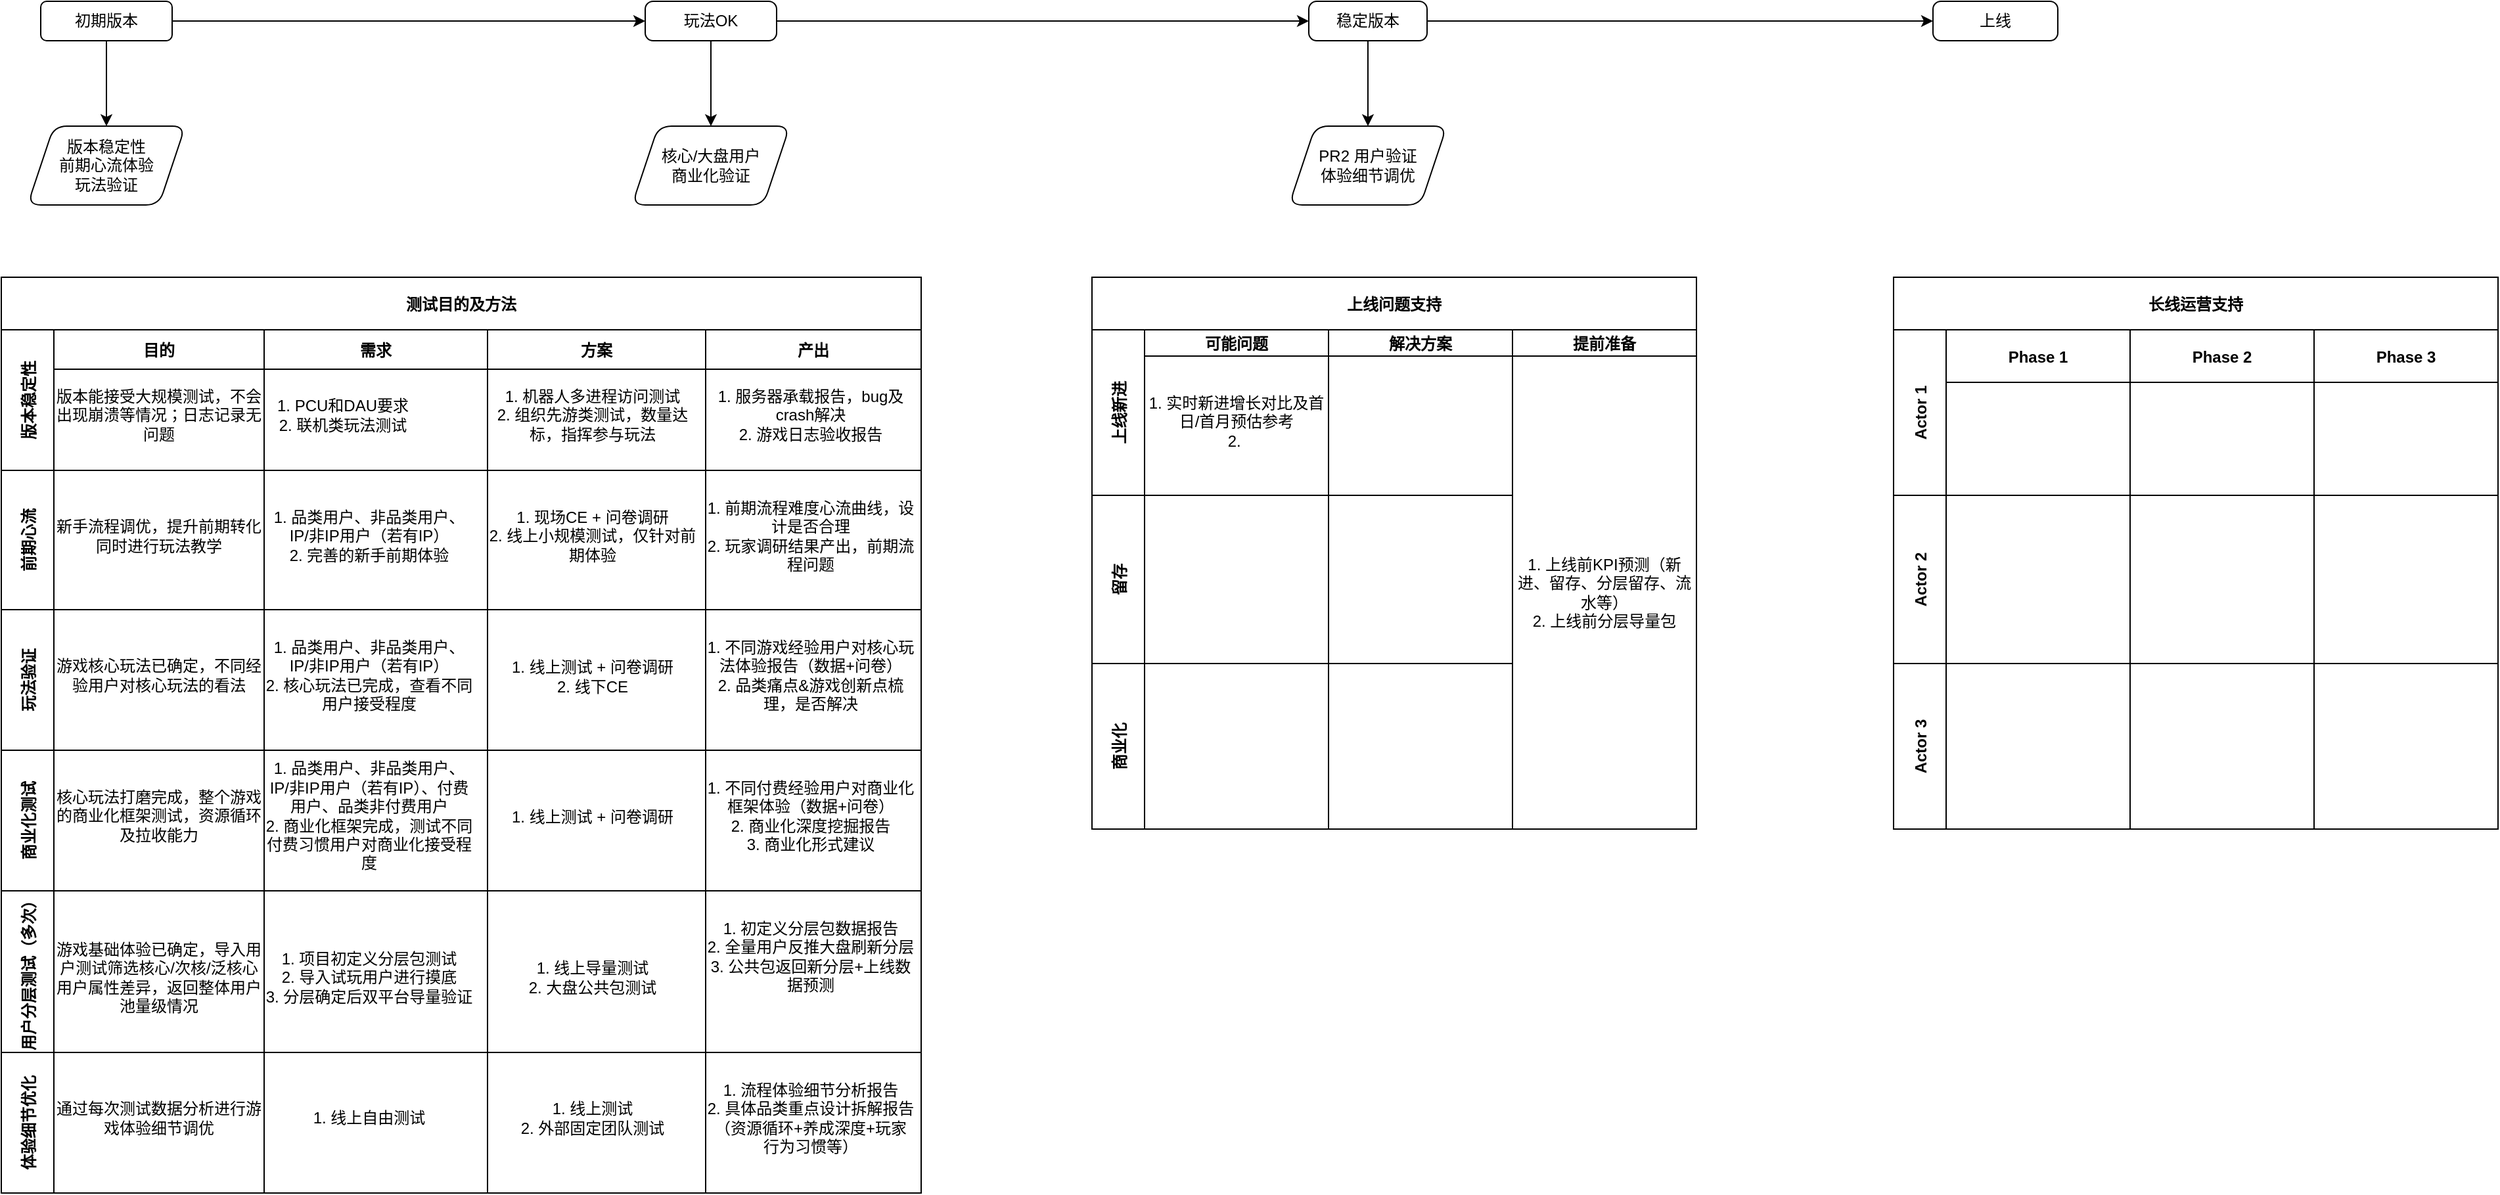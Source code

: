 <mxfile version="16.2.4" type="github">
  <diagram id="Qz1s9SNeP7v2p1puwppg" name="Page-1">
    <mxGraphModel dx="1038" dy="547" grid="1" gridSize="10" guides="1" tooltips="1" connect="1" arrows="1" fold="1" page="1" pageScale="1" pageWidth="1654" pageHeight="2336" math="0" shadow="0">
      <root>
        <mxCell id="0" />
        <mxCell id="1" parent="0" />
        <mxCell id="sKu4yoeBNKB5ariSwKYG-6" value="" style="edgeStyle=orthogonalEdgeStyle;rounded=0;orthogonalLoop=1;jettySize=auto;html=1;" edge="1" parent="1" source="sKu4yoeBNKB5ariSwKYG-1" target="sKu4yoeBNKB5ariSwKYG-5">
          <mxGeometry relative="1" as="geometry" />
        </mxCell>
        <mxCell id="sKu4yoeBNKB5ariSwKYG-8" value="" style="edgeStyle=orthogonalEdgeStyle;rounded=0;orthogonalLoop=1;jettySize=auto;html=1;" edge="1" parent="1" source="sKu4yoeBNKB5ariSwKYG-1" target="sKu4yoeBNKB5ariSwKYG-7">
          <mxGeometry relative="1" as="geometry" />
        </mxCell>
        <mxCell id="sKu4yoeBNKB5ariSwKYG-1" value="初期版本" style="rounded=1;whiteSpace=wrap;html=1;" vertex="1" parent="1">
          <mxGeometry x="70" y="40" width="100" height="30" as="geometry" />
        </mxCell>
        <mxCell id="sKu4yoeBNKB5ariSwKYG-5" value="版本稳定性&lt;br&gt;前期心流体验&lt;br&gt;玩法验证" style="shape=parallelogram;perimeter=parallelogramPerimeter;whiteSpace=wrap;html=1;fixedSize=1;rounded=1;" vertex="1" parent="1">
          <mxGeometry x="60" y="135" width="120" height="60" as="geometry" />
        </mxCell>
        <mxCell id="sKu4yoeBNKB5ariSwKYG-10" value="" style="edgeStyle=orthogonalEdgeStyle;rounded=0;orthogonalLoop=1;jettySize=auto;html=1;" edge="1" parent="1" source="sKu4yoeBNKB5ariSwKYG-7" target="sKu4yoeBNKB5ariSwKYG-9">
          <mxGeometry relative="1" as="geometry" />
        </mxCell>
        <mxCell id="sKu4yoeBNKB5ariSwKYG-12" value="" style="edgeStyle=orthogonalEdgeStyle;rounded=0;orthogonalLoop=1;jettySize=auto;html=1;" edge="1" parent="1" source="sKu4yoeBNKB5ariSwKYG-7" target="sKu4yoeBNKB5ariSwKYG-11">
          <mxGeometry relative="1" as="geometry" />
        </mxCell>
        <mxCell id="sKu4yoeBNKB5ariSwKYG-7" value="玩法OK" style="whiteSpace=wrap;html=1;rounded=1;direction=west;arcSize=20;" vertex="1" parent="1">
          <mxGeometry x="530" y="40" width="100" height="30" as="geometry" />
        </mxCell>
        <mxCell id="sKu4yoeBNKB5ariSwKYG-9" value="核心/大盘用户&lt;br&gt;商业化验证" style="shape=parallelogram;perimeter=parallelogramPerimeter;whiteSpace=wrap;html=1;fixedSize=1;rounded=1;arcSize=20;" vertex="1" parent="1">
          <mxGeometry x="520" y="135" width="120" height="60" as="geometry" />
        </mxCell>
        <mxCell id="sKu4yoeBNKB5ariSwKYG-14" value="" style="edgeStyle=orthogonalEdgeStyle;rounded=0;orthogonalLoop=1;jettySize=auto;html=1;" edge="1" parent="1" source="sKu4yoeBNKB5ariSwKYG-11" target="sKu4yoeBNKB5ariSwKYG-13">
          <mxGeometry relative="1" as="geometry" />
        </mxCell>
        <mxCell id="sKu4yoeBNKB5ariSwKYG-16" value="" style="edgeStyle=orthogonalEdgeStyle;rounded=0;orthogonalLoop=1;jettySize=auto;html=1;" edge="1" parent="1" source="sKu4yoeBNKB5ariSwKYG-11" target="sKu4yoeBNKB5ariSwKYG-15">
          <mxGeometry relative="1" as="geometry" />
        </mxCell>
        <mxCell id="sKu4yoeBNKB5ariSwKYG-11" value="稳定版本" style="whiteSpace=wrap;html=1;rounded=1;arcSize=20;" vertex="1" parent="1">
          <mxGeometry x="1035" y="40" width="90" height="30" as="geometry" />
        </mxCell>
        <mxCell id="sKu4yoeBNKB5ariSwKYG-13" value="上线" style="whiteSpace=wrap;html=1;rounded=1;arcSize=20;" vertex="1" parent="1">
          <mxGeometry x="1510" y="40" width="95" height="30" as="geometry" />
        </mxCell>
        <mxCell id="sKu4yoeBNKB5ariSwKYG-15" value="PR2 用户验证&lt;br&gt;体验细节调优" style="shape=parallelogram;perimeter=parallelogramPerimeter;whiteSpace=wrap;html=1;fixedSize=1;rounded=1;arcSize=20;" vertex="1" parent="1">
          <mxGeometry x="1020" y="135" width="120" height="60" as="geometry" />
        </mxCell>
        <mxCell id="sKu4yoeBNKB5ariSwKYG-23" value="测试目的及方法" style="shape=table;childLayout=tableLayout;startSize=40;collapsible=0;recursiveResize=0;expand=0;fontStyle=1;" vertex="1" parent="1">
          <mxGeometry x="40" y="250" width="700" height="697" as="geometry" />
        </mxCell>
        <mxCell id="sKu4yoeBNKB5ariSwKYG-24" value="版本稳定性" style="shape=tableRow;horizontal=0;startSize=40;swimlaneHead=0;swimlaneBody=0;top=0;left=0;bottom=0;right=0;dropTarget=0;fillColor=none;collapsible=0;recursiveResize=0;expand=0;fontStyle=1;" vertex="1" parent="sKu4yoeBNKB5ariSwKYG-23">
          <mxGeometry y="40" width="700" height="107" as="geometry" />
        </mxCell>
        <mxCell id="sKu4yoeBNKB5ariSwKYG-25" value="目的" style="swimlane;swimlaneHead=0;swimlaneBody=0;fontStyle=0;connectable=0;fillColor=none;startSize=30;collapsible=0;recursiveResize=0;expand=0;fontStyle=1;" vertex="1" parent="sKu4yoeBNKB5ariSwKYG-24">
          <mxGeometry x="40" width="160" height="107" as="geometry">
            <mxRectangle width="160" height="107" as="alternateBounds" />
          </mxGeometry>
        </mxCell>
        <mxCell id="sKu4yoeBNKB5ariSwKYG-45" value="版本能接受大规模测试，不会出现崩溃等情况；日志记录无问题" style="text;html=1;strokeColor=none;fillColor=none;align=center;verticalAlign=middle;whiteSpace=wrap;rounded=0;" vertex="1" parent="sKu4yoeBNKB5ariSwKYG-25">
          <mxGeometry y="30" width="160" height="70" as="geometry" />
        </mxCell>
        <mxCell id="sKu4yoeBNKB5ariSwKYG-26" value="需求" style="swimlane;swimlaneHead=0;swimlaneBody=0;fontStyle=0;connectable=0;fillColor=none;startSize=30;collapsible=0;recursiveResize=0;expand=0;fontStyle=1;" vertex="1" parent="sKu4yoeBNKB5ariSwKYG-24">
          <mxGeometry x="200" width="170" height="107" as="geometry">
            <mxRectangle width="170" height="107" as="alternateBounds" />
          </mxGeometry>
        </mxCell>
        <mxCell id="sKu4yoeBNKB5ariSwKYG-48" value="1. PCU和DAU要求&lt;br&gt;2. 联机类玩法测试" style="text;html=1;strokeColor=none;fillColor=none;align=center;verticalAlign=middle;whiteSpace=wrap;rounded=0;" vertex="1" parent="sKu4yoeBNKB5ariSwKYG-26">
          <mxGeometry y="30" width="120" height="70" as="geometry" />
        </mxCell>
        <mxCell id="sKu4yoeBNKB5ariSwKYG-27" value="方案" style="swimlane;swimlaneHead=0;swimlaneBody=0;fontStyle=0;connectable=0;fillColor=none;startSize=30;collapsible=0;recursiveResize=0;expand=0;fontStyle=1;" vertex="1" parent="sKu4yoeBNKB5ariSwKYG-24">
          <mxGeometry x="370" width="166" height="107" as="geometry">
            <mxRectangle width="166" height="107" as="alternateBounds" />
          </mxGeometry>
        </mxCell>
        <mxCell id="sKu4yoeBNKB5ariSwKYG-49" value="1. 机器人多进程访问测试&lt;br&gt;2. 组织先游类测试，数量达标，指挥参与玩法" style="text;html=1;strokeColor=none;fillColor=none;align=center;verticalAlign=middle;whiteSpace=wrap;rounded=0;" vertex="1" parent="sKu4yoeBNKB5ariSwKYG-27">
          <mxGeometry y="30" width="160" height="70" as="geometry" />
        </mxCell>
        <mxCell id="sKu4yoeBNKB5ariSwKYG-67" value="产出" style="swimlane;swimlaneHead=0;swimlaneBody=0;fontStyle=0;connectable=0;fillColor=none;startSize=30;collapsible=0;recursiveResize=0;expand=0;fontStyle=1;" vertex="1" parent="sKu4yoeBNKB5ariSwKYG-24">
          <mxGeometry x="536" width="164" height="107" as="geometry">
            <mxRectangle width="164" height="107" as="alternateBounds" />
          </mxGeometry>
        </mxCell>
        <mxCell id="sKu4yoeBNKB5ariSwKYG-88" value="1. 服务器承载报告，bug及crash解决&lt;br&gt;2. 游戏日志验收报告" style="text;html=1;strokeColor=none;fillColor=none;align=center;verticalAlign=middle;whiteSpace=wrap;rounded=0;" vertex="1" parent="sKu4yoeBNKB5ariSwKYG-67">
          <mxGeometry y="30" width="160" height="70" as="geometry" />
        </mxCell>
        <mxCell id="sKu4yoeBNKB5ariSwKYG-28" value="前期心流" style="shape=tableRow;horizontal=0;startSize=40;swimlaneHead=0;swimlaneBody=0;top=0;left=0;bottom=0;right=0;dropTarget=0;fillColor=none;collapsible=0;recursiveResize=0;expand=0;fontStyle=1;align=center;" vertex="1" parent="sKu4yoeBNKB5ariSwKYG-23">
          <mxGeometry y="147" width="700" height="106" as="geometry" />
        </mxCell>
        <mxCell id="sKu4yoeBNKB5ariSwKYG-29" value="" style="swimlane;swimlaneHead=0;swimlaneBody=0;fontStyle=0;connectable=0;fillColor=none;startSize=0;collapsible=0;recursiveResize=0;expand=0;fontStyle=1;" vertex="1" parent="sKu4yoeBNKB5ariSwKYG-28">
          <mxGeometry x="40" width="160" height="106" as="geometry">
            <mxRectangle width="160" height="106" as="alternateBounds" />
          </mxGeometry>
        </mxCell>
        <mxCell id="sKu4yoeBNKB5ariSwKYG-90" value="新手流程调优，提升前期转化同时进行玩法教学" style="text;html=1;strokeColor=none;fillColor=none;align=center;verticalAlign=middle;whiteSpace=wrap;rounded=0;" vertex="1" parent="sKu4yoeBNKB5ariSwKYG-29">
          <mxGeometry width="160" height="100" as="geometry" />
        </mxCell>
        <mxCell id="sKu4yoeBNKB5ariSwKYG-30" value="" style="swimlane;swimlaneHead=0;swimlaneBody=0;fontStyle=0;connectable=0;fillColor=none;startSize=0;collapsible=0;recursiveResize=0;expand=0;fontStyle=1;" vertex="1" parent="sKu4yoeBNKB5ariSwKYG-28">
          <mxGeometry x="200" width="170" height="106" as="geometry">
            <mxRectangle width="170" height="106" as="alternateBounds" />
          </mxGeometry>
        </mxCell>
        <mxCell id="sKu4yoeBNKB5ariSwKYG-92" value="1. 品类用户、非品类用户、IP/非IP用户（若有IP）&lt;br&gt;2. 完善的新手前期体验" style="text;html=1;strokeColor=none;fillColor=none;align=center;verticalAlign=middle;whiteSpace=wrap;rounded=0;" vertex="1" parent="sKu4yoeBNKB5ariSwKYG-30">
          <mxGeometry width="160" height="100" as="geometry" />
        </mxCell>
        <mxCell id="sKu4yoeBNKB5ariSwKYG-31" value="" style="swimlane;swimlaneHead=0;swimlaneBody=0;fontStyle=0;connectable=0;fillColor=none;startSize=0;collapsible=0;recursiveResize=0;expand=0;fontStyle=1;" vertex="1" parent="sKu4yoeBNKB5ariSwKYG-28">
          <mxGeometry x="370" width="166" height="106" as="geometry">
            <mxRectangle width="166" height="106" as="alternateBounds" />
          </mxGeometry>
        </mxCell>
        <mxCell id="sKu4yoeBNKB5ariSwKYG-93" value="1. 现场CE + 问卷调研&lt;br&gt;2. 线上小规模测试，仅针对前期体验" style="text;html=1;strokeColor=none;fillColor=none;align=center;verticalAlign=middle;whiteSpace=wrap;rounded=0;" vertex="1" parent="sKu4yoeBNKB5ariSwKYG-31">
          <mxGeometry width="160" height="100" as="geometry" />
        </mxCell>
        <mxCell id="sKu4yoeBNKB5ariSwKYG-68" style="swimlane;swimlaneHead=0;swimlaneBody=0;fontStyle=0;connectable=0;fillColor=none;startSize=0;collapsible=0;recursiveResize=0;expand=0;fontStyle=1;" vertex="1" parent="sKu4yoeBNKB5ariSwKYG-28">
          <mxGeometry x="536" width="164" height="106" as="geometry">
            <mxRectangle width="164" height="106" as="alternateBounds" />
          </mxGeometry>
        </mxCell>
        <mxCell id="sKu4yoeBNKB5ariSwKYG-104" value="1. 前期流程难度心流曲线，设计是否合理&lt;br&gt;2. 玩家调研结果产出，前期流程问题" style="text;html=1;strokeColor=none;fillColor=none;align=center;verticalAlign=middle;whiteSpace=wrap;rounded=0;" vertex="1" parent="sKu4yoeBNKB5ariSwKYG-68">
          <mxGeometry width="160" height="100" as="geometry" />
        </mxCell>
        <mxCell id="sKu4yoeBNKB5ariSwKYG-32" value="玩法验证" style="shape=tableRow;horizontal=0;startSize=40;swimlaneHead=0;swimlaneBody=0;top=0;left=0;bottom=0;right=0;dropTarget=0;fillColor=none;collapsible=0;recursiveResize=0;expand=0;fontStyle=1;" vertex="1" parent="sKu4yoeBNKB5ariSwKYG-23">
          <mxGeometry y="253" width="700" height="107" as="geometry" />
        </mxCell>
        <mxCell id="sKu4yoeBNKB5ariSwKYG-33" value="" style="swimlane;swimlaneHead=0;swimlaneBody=0;fontStyle=0;connectable=0;fillColor=none;startSize=0;collapsible=0;recursiveResize=0;expand=0;fontStyle=1;" vertex="1" parent="sKu4yoeBNKB5ariSwKYG-32">
          <mxGeometry x="40" width="160" height="107" as="geometry">
            <mxRectangle width="160" height="107" as="alternateBounds" />
          </mxGeometry>
        </mxCell>
        <mxCell id="sKu4yoeBNKB5ariSwKYG-105" value="游戏核心玩法已确定，不同经验用户对核心玩法的看法" style="text;html=1;strokeColor=none;fillColor=none;align=center;verticalAlign=middle;whiteSpace=wrap;rounded=0;" vertex="1" parent="sKu4yoeBNKB5ariSwKYG-33">
          <mxGeometry width="160" height="100" as="geometry" />
        </mxCell>
        <mxCell id="sKu4yoeBNKB5ariSwKYG-34" value="" style="swimlane;swimlaneHead=0;swimlaneBody=0;fontStyle=0;connectable=0;fillColor=none;startSize=0;collapsible=0;recursiveResize=0;expand=0;fontStyle=1;" vertex="1" parent="sKu4yoeBNKB5ariSwKYG-32">
          <mxGeometry x="200" width="170" height="107" as="geometry">
            <mxRectangle width="170" height="107" as="alternateBounds" />
          </mxGeometry>
        </mxCell>
        <mxCell id="sKu4yoeBNKB5ariSwKYG-134" value="1. 品类用户、非品类用户、IP/非IP用户（若有IP）&lt;br&gt;2. 核心玩法已完成，查看不同用户接受程度" style="text;html=1;strokeColor=none;fillColor=none;align=center;verticalAlign=middle;whiteSpace=wrap;rounded=0;" vertex="1" parent="sKu4yoeBNKB5ariSwKYG-34">
          <mxGeometry width="160" height="100" as="geometry" />
        </mxCell>
        <mxCell id="sKu4yoeBNKB5ariSwKYG-35" value="" style="swimlane;swimlaneHead=0;swimlaneBody=0;fontStyle=0;connectable=0;fillColor=none;startSize=0;collapsible=0;recursiveResize=0;expand=0;fontStyle=1;" vertex="1" parent="sKu4yoeBNKB5ariSwKYG-32">
          <mxGeometry x="370" width="166" height="107" as="geometry">
            <mxRectangle width="166" height="107" as="alternateBounds" />
          </mxGeometry>
        </mxCell>
        <mxCell id="sKu4yoeBNKB5ariSwKYG-135" value="" style="swimlane;swimlaneHead=0;swimlaneBody=0;fontStyle=0;connectable=0;fillColor=none;startSize=0;collapsible=0;recursiveResize=0;expand=0;fontStyle=1;" vertex="1" parent="sKu4yoeBNKB5ariSwKYG-35">
          <mxGeometry y="1" width="166" height="106" as="geometry">
            <mxRectangle width="166" height="106" as="alternateBounds" />
          </mxGeometry>
        </mxCell>
        <mxCell id="sKu4yoeBNKB5ariSwKYG-136" value="1. 线上测试 + 问卷调研&lt;br&gt;2. 线下CE" style="text;html=1;strokeColor=none;fillColor=none;align=center;verticalAlign=middle;whiteSpace=wrap;rounded=0;" vertex="1" parent="sKu4yoeBNKB5ariSwKYG-135">
          <mxGeometry width="160" height="100" as="geometry" />
        </mxCell>
        <mxCell id="sKu4yoeBNKB5ariSwKYG-69" style="swimlane;swimlaneHead=0;swimlaneBody=0;fontStyle=0;connectable=0;fillColor=none;startSize=0;collapsible=0;recursiveResize=0;expand=0;fontStyle=1;" vertex="1" parent="sKu4yoeBNKB5ariSwKYG-32">
          <mxGeometry x="536" width="164" height="107" as="geometry">
            <mxRectangle width="164" height="107" as="alternateBounds" />
          </mxGeometry>
        </mxCell>
        <mxCell id="sKu4yoeBNKB5ariSwKYG-137" value="1. 不同游戏经验用户对核心玩法体验报告（数据+问卷）&lt;br&gt;2. 品类痛点&amp;amp;游戏创新点梳理，是否解决" style="text;html=1;strokeColor=none;fillColor=none;align=center;verticalAlign=middle;whiteSpace=wrap;rounded=0;" vertex="1" parent="sKu4yoeBNKB5ariSwKYG-69">
          <mxGeometry width="160" height="100" as="geometry" />
        </mxCell>
        <mxCell id="sKu4yoeBNKB5ariSwKYG-78" value="商业化测试" style="shape=tableRow;horizontal=0;startSize=40;swimlaneHead=0;swimlaneBody=0;top=0;left=0;bottom=0;right=0;dropTarget=0;fillColor=none;collapsible=0;recursiveResize=0;expand=0;fontStyle=1;" vertex="1" parent="sKu4yoeBNKB5ariSwKYG-23">
          <mxGeometry y="360" width="700" height="107" as="geometry" />
        </mxCell>
        <mxCell id="sKu4yoeBNKB5ariSwKYG-79" style="swimlane;swimlaneHead=0;swimlaneBody=0;fontStyle=0;connectable=0;fillColor=none;startSize=0;collapsible=0;recursiveResize=0;expand=0;fontStyle=1;" vertex="1" parent="sKu4yoeBNKB5ariSwKYG-78">
          <mxGeometry x="40" width="160" height="107" as="geometry">
            <mxRectangle width="160" height="107" as="alternateBounds" />
          </mxGeometry>
        </mxCell>
        <mxCell id="sKu4yoeBNKB5ariSwKYG-80" style="swimlane;swimlaneHead=0;swimlaneBody=0;fontStyle=0;connectable=0;fillColor=none;startSize=0;collapsible=0;recursiveResize=0;expand=0;fontStyle=1;" vertex="1" parent="sKu4yoeBNKB5ariSwKYG-78">
          <mxGeometry x="200" width="170" height="107" as="geometry">
            <mxRectangle width="170" height="107" as="alternateBounds" />
          </mxGeometry>
        </mxCell>
        <mxCell id="sKu4yoeBNKB5ariSwKYG-106" value="核心玩法打磨完成，整个游戏的商业化框架测试，资源循环及拉收能力" style="text;html=1;strokeColor=none;fillColor=none;align=center;verticalAlign=middle;whiteSpace=wrap;rounded=0;" vertex="1" parent="sKu4yoeBNKB5ariSwKYG-80">
          <mxGeometry x="-160" width="160" height="100" as="geometry" />
        </mxCell>
        <mxCell id="sKu4yoeBNKB5ariSwKYG-138" value="1. 品类用户、非品类用户、IP/非IP用户（若有IP）、付费用户、品类非付费用户&lt;br&gt;2. 商业化框架完成，测试不同付费习惯用户对商业化接受程度" style="text;html=1;strokeColor=none;fillColor=none;align=center;verticalAlign=middle;whiteSpace=wrap;rounded=0;" vertex="1" parent="sKu4yoeBNKB5ariSwKYG-80">
          <mxGeometry width="160" height="100" as="geometry" />
        </mxCell>
        <mxCell id="sKu4yoeBNKB5ariSwKYG-81" style="swimlane;swimlaneHead=0;swimlaneBody=0;fontStyle=0;connectable=0;fillColor=none;startSize=0;collapsible=0;recursiveResize=0;expand=0;fontStyle=1;" vertex="1" parent="sKu4yoeBNKB5ariSwKYG-78">
          <mxGeometry x="370" width="166" height="107" as="geometry">
            <mxRectangle width="166" height="107" as="alternateBounds" />
          </mxGeometry>
        </mxCell>
        <mxCell id="sKu4yoeBNKB5ariSwKYG-139" value="" style="swimlane;swimlaneHead=0;swimlaneBody=0;fontStyle=0;connectable=0;fillColor=none;startSize=0;collapsible=0;recursiveResize=0;expand=0;fontStyle=1;" vertex="1" parent="sKu4yoeBNKB5ariSwKYG-81">
          <mxGeometry width="166" height="107" as="geometry">
            <mxRectangle width="166" height="107" as="alternateBounds" />
          </mxGeometry>
        </mxCell>
        <mxCell id="sKu4yoeBNKB5ariSwKYG-140" value="" style="swimlane;swimlaneHead=0;swimlaneBody=0;fontStyle=0;connectable=0;fillColor=none;startSize=0;collapsible=0;recursiveResize=0;expand=0;fontStyle=1;" vertex="1" parent="sKu4yoeBNKB5ariSwKYG-139">
          <mxGeometry y="1" width="166" height="106" as="geometry">
            <mxRectangle width="166" height="106" as="alternateBounds" />
          </mxGeometry>
        </mxCell>
        <mxCell id="sKu4yoeBNKB5ariSwKYG-141" value="1. 线上测试 + 问卷调研" style="text;html=1;strokeColor=none;fillColor=none;align=center;verticalAlign=middle;whiteSpace=wrap;rounded=0;" vertex="1" parent="sKu4yoeBNKB5ariSwKYG-140">
          <mxGeometry width="160" height="100" as="geometry" />
        </mxCell>
        <mxCell id="sKu4yoeBNKB5ariSwKYG-82" style="swimlane;swimlaneHead=0;swimlaneBody=0;fontStyle=0;connectable=0;fillColor=none;startSize=0;collapsible=0;recursiveResize=0;expand=0;fontStyle=1;" vertex="1" parent="sKu4yoeBNKB5ariSwKYG-78">
          <mxGeometry x="536" width="164" height="107" as="geometry">
            <mxRectangle width="164" height="107" as="alternateBounds" />
          </mxGeometry>
        </mxCell>
        <mxCell id="sKu4yoeBNKB5ariSwKYG-142" style="swimlane;swimlaneHead=0;swimlaneBody=0;fontStyle=0;connectable=0;fillColor=none;startSize=0;collapsible=0;recursiveResize=0;expand=0;fontStyle=1;" vertex="1" parent="sKu4yoeBNKB5ariSwKYG-82">
          <mxGeometry width="164" height="107" as="geometry">
            <mxRectangle width="164" height="107" as="alternateBounds" />
          </mxGeometry>
        </mxCell>
        <mxCell id="sKu4yoeBNKB5ariSwKYG-143" value="1. 不同付费经验用户对商业化框架体验（数据+问卷）&lt;br&gt;2. 商业化深度挖掘报告&lt;br&gt;3. 商业化形式建议" style="text;html=1;strokeColor=none;fillColor=none;align=center;verticalAlign=middle;whiteSpace=wrap;rounded=0;" vertex="1" parent="sKu4yoeBNKB5ariSwKYG-142">
          <mxGeometry width="160" height="100" as="geometry" />
        </mxCell>
        <mxCell id="sKu4yoeBNKB5ariSwKYG-83" value="用户分层测试（多次）" style="shape=tableRow;horizontal=0;startSize=40;swimlaneHead=0;swimlaneBody=0;top=0;left=0;bottom=0;right=0;dropTarget=0;fillColor=none;collapsible=0;recursiveResize=0;expand=0;fontStyle=1;" vertex="1" parent="sKu4yoeBNKB5ariSwKYG-23">
          <mxGeometry y="467" width="700" height="123" as="geometry" />
        </mxCell>
        <mxCell id="sKu4yoeBNKB5ariSwKYG-84" style="swimlane;swimlaneHead=0;swimlaneBody=0;fontStyle=0;connectable=0;fillColor=none;startSize=0;collapsible=0;recursiveResize=0;expand=0;fontStyle=1;" vertex="1" parent="sKu4yoeBNKB5ariSwKYG-83">
          <mxGeometry x="40" width="160" height="123" as="geometry">
            <mxRectangle width="160" height="123" as="alternateBounds" />
          </mxGeometry>
        </mxCell>
        <mxCell id="sKu4yoeBNKB5ariSwKYG-85" style="swimlane;swimlaneHead=0;swimlaneBody=0;fontStyle=0;connectable=0;fillColor=none;startSize=0;collapsible=0;recursiveResize=0;expand=0;fontStyle=1;" vertex="1" parent="sKu4yoeBNKB5ariSwKYG-83">
          <mxGeometry x="200" width="170" height="123" as="geometry">
            <mxRectangle width="170" height="123" as="alternateBounds" />
          </mxGeometry>
        </mxCell>
        <mxCell id="sKu4yoeBNKB5ariSwKYG-86" style="swimlane;swimlaneHead=0;swimlaneBody=0;fontStyle=0;connectable=0;fillColor=none;startSize=0;collapsible=0;recursiveResize=0;expand=0;fontStyle=1;" vertex="1" parent="sKu4yoeBNKB5ariSwKYG-83">
          <mxGeometry x="370" width="166" height="123" as="geometry">
            <mxRectangle width="166" height="123" as="alternateBounds" />
          </mxGeometry>
        </mxCell>
        <mxCell id="sKu4yoeBNKB5ariSwKYG-87" style="swimlane;swimlaneHead=0;swimlaneBody=0;fontStyle=0;connectable=0;fillColor=none;startSize=0;collapsible=0;recursiveResize=0;expand=0;fontStyle=1;" vertex="1" parent="sKu4yoeBNKB5ariSwKYG-83">
          <mxGeometry x="536" width="164" height="123" as="geometry">
            <mxRectangle width="164" height="123" as="alternateBounds" />
          </mxGeometry>
        </mxCell>
        <mxCell id="sKu4yoeBNKB5ariSwKYG-146" value="1. 初定义分层包数据报告&lt;br&gt;2. 全量用户反推大盘刷新分层&lt;br&gt;3. 公共包返回新分层+上线数据预测" style="text;html=1;strokeColor=none;fillColor=none;align=center;verticalAlign=middle;whiteSpace=wrap;rounded=0;" vertex="1" parent="sKu4yoeBNKB5ariSwKYG-87">
          <mxGeometry width="160" height="100" as="geometry" />
        </mxCell>
        <mxCell id="sKu4yoeBNKB5ariSwKYG-94" value="体验细节优化" style="shape=tableRow;horizontal=0;startSize=40;swimlaneHead=0;swimlaneBody=0;top=0;left=0;bottom=0;right=0;dropTarget=0;fillColor=none;collapsible=0;recursiveResize=0;expand=0;fontStyle=1;" vertex="1" parent="sKu4yoeBNKB5ariSwKYG-23">
          <mxGeometry y="590" width="700" height="107" as="geometry" />
        </mxCell>
        <mxCell id="sKu4yoeBNKB5ariSwKYG-95" style="swimlane;swimlaneHead=0;swimlaneBody=0;fontStyle=0;connectable=0;fillColor=none;startSize=0;collapsible=0;recursiveResize=0;expand=0;fontStyle=1;" vertex="1" parent="sKu4yoeBNKB5ariSwKYG-94">
          <mxGeometry x="40" width="160" height="107" as="geometry">
            <mxRectangle width="160" height="107" as="alternateBounds" />
          </mxGeometry>
        </mxCell>
        <mxCell id="sKu4yoeBNKB5ariSwKYG-107" value="游戏基础体验已确定，导入用户测试筛选核心/次核/泛核心用户属性差异，返回整体用户池量级情况" style="text;html=1;strokeColor=none;fillColor=none;align=center;verticalAlign=middle;whiteSpace=wrap;rounded=0;" vertex="1" parent="sKu4yoeBNKB5ariSwKYG-95">
          <mxGeometry y="-107" width="160" height="100" as="geometry" />
        </mxCell>
        <mxCell id="sKu4yoeBNKB5ariSwKYG-147" value="通过每次测试数据分析进行游戏体验细节调优" style="text;html=1;strokeColor=none;fillColor=none;align=center;verticalAlign=middle;whiteSpace=wrap;rounded=0;" vertex="1" parent="sKu4yoeBNKB5ariSwKYG-95">
          <mxGeometry width="160" height="100" as="geometry" />
        </mxCell>
        <mxCell id="sKu4yoeBNKB5ariSwKYG-96" style="swimlane;swimlaneHead=0;swimlaneBody=0;fontStyle=0;connectable=0;fillColor=none;startSize=0;collapsible=0;recursiveResize=0;expand=0;fontStyle=1;" vertex="1" parent="sKu4yoeBNKB5ariSwKYG-94">
          <mxGeometry x="200" width="170" height="107" as="geometry">
            <mxRectangle width="170" height="107" as="alternateBounds" />
          </mxGeometry>
        </mxCell>
        <mxCell id="sKu4yoeBNKB5ariSwKYG-144" value="1. 项目初定义分层包测试&lt;br&gt;2. 导入试玩用户进行摸底&lt;br&gt;3. 分层确定后双平台导量验证" style="text;html=1;strokeColor=none;fillColor=none;align=center;verticalAlign=middle;whiteSpace=wrap;rounded=0;" vertex="1" parent="sKu4yoeBNKB5ariSwKYG-96">
          <mxGeometry y="-107" width="160" height="100" as="geometry" />
        </mxCell>
        <mxCell id="sKu4yoeBNKB5ariSwKYG-148" value="1. 线上自由测试" style="text;html=1;strokeColor=none;fillColor=none;align=center;verticalAlign=middle;whiteSpace=wrap;rounded=0;" vertex="1" parent="sKu4yoeBNKB5ariSwKYG-96">
          <mxGeometry width="160" height="100" as="geometry" />
        </mxCell>
        <mxCell id="sKu4yoeBNKB5ariSwKYG-97" style="swimlane;swimlaneHead=0;swimlaneBody=0;fontStyle=0;connectable=0;fillColor=none;startSize=0;collapsible=0;recursiveResize=0;expand=0;fontStyle=1;" vertex="1" parent="sKu4yoeBNKB5ariSwKYG-94">
          <mxGeometry x="370" width="166" height="107" as="geometry">
            <mxRectangle width="166" height="107" as="alternateBounds" />
          </mxGeometry>
        </mxCell>
        <mxCell id="sKu4yoeBNKB5ariSwKYG-145" value="1. 线上导量测试&lt;br&gt;2. 大盘公共包测试" style="text;html=1;strokeColor=none;fillColor=none;align=center;verticalAlign=middle;whiteSpace=wrap;rounded=0;" vertex="1" parent="sKu4yoeBNKB5ariSwKYG-97">
          <mxGeometry y="-107" width="160" height="100" as="geometry" />
        </mxCell>
        <mxCell id="sKu4yoeBNKB5ariSwKYG-149" value="1. 线上测试&lt;br&gt;2. 外部固定团队测试" style="text;html=1;strokeColor=none;fillColor=none;align=center;verticalAlign=middle;whiteSpace=wrap;rounded=0;" vertex="1" parent="sKu4yoeBNKB5ariSwKYG-97">
          <mxGeometry width="160" height="100" as="geometry" />
        </mxCell>
        <mxCell id="sKu4yoeBNKB5ariSwKYG-98" style="swimlane;swimlaneHead=0;swimlaneBody=0;fontStyle=0;connectable=0;fillColor=none;startSize=0;collapsible=0;recursiveResize=0;expand=0;fontStyle=1;" vertex="1" parent="sKu4yoeBNKB5ariSwKYG-94">
          <mxGeometry x="536" width="164" height="107" as="geometry">
            <mxRectangle width="164" height="107" as="alternateBounds" />
          </mxGeometry>
        </mxCell>
        <mxCell id="sKu4yoeBNKB5ariSwKYG-150" value="1. 流程体验细节分析报告&lt;br&gt;2. 具体品类重点设计拆解报告（资源循环+养成深度+玩家行为习惯等）" style="text;html=1;strokeColor=none;fillColor=none;align=center;verticalAlign=middle;whiteSpace=wrap;rounded=0;" vertex="1" parent="sKu4yoeBNKB5ariSwKYG-98">
          <mxGeometry width="160" height="100" as="geometry" />
        </mxCell>
        <mxCell id="sKu4yoeBNKB5ariSwKYG-108" value="上线问题支持" style="shape=table;childLayout=tableLayout;startSize=40;collapsible=0;recursiveResize=0;expand=0;fontStyle=1;" vertex="1" parent="1">
          <mxGeometry x="870" y="250" width="460" height="420" as="geometry" />
        </mxCell>
        <mxCell id="sKu4yoeBNKB5ariSwKYG-109" value="上线新进" style="shape=tableRow;horizontal=0;startSize=40;swimlaneHead=0;swimlaneBody=0;top=0;left=0;bottom=0;right=0;dropTarget=0;fillColor=none;collapsible=0;recursiveResize=0;expand=0;fontStyle=1;" vertex="1" parent="sKu4yoeBNKB5ariSwKYG-108">
          <mxGeometry y="40" width="460" height="126" as="geometry" />
        </mxCell>
        <mxCell id="sKu4yoeBNKB5ariSwKYG-110" value="可能问题" style="swimlane;swimlaneHead=0;swimlaneBody=0;fontStyle=0;connectable=0;fillColor=none;startSize=20;collapsible=0;recursiveResize=0;expand=0;fontStyle=1;" vertex="1" parent="sKu4yoeBNKB5ariSwKYG-109">
          <mxGeometry x="40" width="140" height="126" as="geometry">
            <mxRectangle width="140" height="126" as="alternateBounds" />
          </mxGeometry>
        </mxCell>
        <mxCell id="sKu4yoeBNKB5ariSwKYG-158" value="1. 实时新进增长对比及首日/首月预估参考&lt;br&gt;2.&amp;nbsp;" style="text;html=1;strokeColor=none;fillColor=none;align=center;verticalAlign=middle;whiteSpace=wrap;rounded=0;" vertex="1" parent="sKu4yoeBNKB5ariSwKYG-110">
          <mxGeometry y="20" width="140" height="100" as="geometry" />
        </mxCell>
        <mxCell id="sKu4yoeBNKB5ariSwKYG-111" value="解决方案" style="swimlane;swimlaneHead=0;swimlaneBody=0;fontStyle=0;connectable=0;fillColor=none;startSize=20;collapsible=0;recursiveResize=0;expand=0;fontStyle=1;" vertex="1" parent="sKu4yoeBNKB5ariSwKYG-109">
          <mxGeometry x="180" width="140" height="126" as="geometry">
            <mxRectangle width="140" height="126" as="alternateBounds" />
          </mxGeometry>
        </mxCell>
        <mxCell id="sKu4yoeBNKB5ariSwKYG-112" value="提前准备" style="swimlane;swimlaneHead=0;swimlaneBody=0;fontStyle=0;connectable=0;fillColor=none;startSize=20;collapsible=0;recursiveResize=0;expand=0;fontStyle=1;rowspan=3;colspan=1;" vertex="1" parent="sKu4yoeBNKB5ariSwKYG-109">
          <mxGeometry x="320" width="140" height="380" as="geometry">
            <mxRectangle width="140" height="126" as="alternateBounds" />
          </mxGeometry>
        </mxCell>
        <mxCell id="sKu4yoeBNKB5ariSwKYG-155" value="1. 上线前KPI预测（新进、留存、分层留存、流水等）&lt;br&gt;2. 上线前分层导量包&lt;br&gt;" style="text;html=1;strokeColor=none;fillColor=none;align=center;verticalAlign=middle;whiteSpace=wrap;rounded=0;" vertex="1" parent="sKu4yoeBNKB5ariSwKYG-112">
          <mxGeometry y="20" width="140" height="360" as="geometry" />
        </mxCell>
        <mxCell id="sKu4yoeBNKB5ariSwKYG-113" value="留存" style="shape=tableRow;horizontal=0;startSize=40;swimlaneHead=0;swimlaneBody=0;top=0;left=0;bottom=0;right=0;dropTarget=0;fillColor=none;collapsible=0;recursiveResize=0;expand=0;fontStyle=1;" vertex="1" parent="sKu4yoeBNKB5ariSwKYG-108">
          <mxGeometry y="166" width="460" height="128" as="geometry" />
        </mxCell>
        <mxCell id="sKu4yoeBNKB5ariSwKYG-114" value="" style="swimlane;swimlaneHead=0;swimlaneBody=0;fontStyle=0;connectable=0;fillColor=none;startSize=0;collapsible=0;recursiveResize=0;expand=0;fontStyle=1;" vertex="1" parent="sKu4yoeBNKB5ariSwKYG-113">
          <mxGeometry x="40" width="140" height="128" as="geometry">
            <mxRectangle width="140" height="128" as="alternateBounds" />
          </mxGeometry>
        </mxCell>
        <mxCell id="sKu4yoeBNKB5ariSwKYG-115" value="" style="swimlane;swimlaneHead=0;swimlaneBody=0;fontStyle=0;connectable=0;fillColor=none;startSize=0;collapsible=0;recursiveResize=0;expand=0;fontStyle=1;" vertex="1" parent="sKu4yoeBNKB5ariSwKYG-113">
          <mxGeometry x="180" width="140" height="128" as="geometry">
            <mxRectangle width="140" height="128" as="alternateBounds" />
          </mxGeometry>
        </mxCell>
        <mxCell id="sKu4yoeBNKB5ariSwKYG-116" value="" style="swimlane;swimlaneHead=0;swimlaneBody=0;fontStyle=0;connectable=0;fillColor=none;startSize=0;collapsible=0;recursiveResize=0;expand=0;fontStyle=1;" vertex="1" visible="0" parent="sKu4yoeBNKB5ariSwKYG-113">
          <mxGeometry x="320" width="140" height="128" as="geometry">
            <mxRectangle width="140" height="128" as="alternateBounds" />
          </mxGeometry>
        </mxCell>
        <mxCell id="sKu4yoeBNKB5ariSwKYG-117" value="商业化" style="shape=tableRow;horizontal=0;startSize=40;swimlaneHead=0;swimlaneBody=0;top=0;left=0;bottom=0;right=0;dropTarget=0;fillColor=none;collapsible=0;recursiveResize=0;expand=0;fontStyle=1;" vertex="1" parent="sKu4yoeBNKB5ariSwKYG-108">
          <mxGeometry y="294" width="460" height="126" as="geometry" />
        </mxCell>
        <mxCell id="sKu4yoeBNKB5ariSwKYG-118" value="" style="swimlane;swimlaneHead=0;swimlaneBody=0;fontStyle=0;connectable=0;fillColor=none;startSize=0;collapsible=0;recursiveResize=0;expand=0;fontStyle=1;" vertex="1" parent="sKu4yoeBNKB5ariSwKYG-117">
          <mxGeometry x="40" width="140" height="126" as="geometry">
            <mxRectangle width="140" height="126" as="alternateBounds" />
          </mxGeometry>
        </mxCell>
        <mxCell id="sKu4yoeBNKB5ariSwKYG-119" value="" style="swimlane;swimlaneHead=0;swimlaneBody=0;fontStyle=0;connectable=0;fillColor=none;startSize=0;collapsible=0;recursiveResize=0;expand=0;fontStyle=1;" vertex="1" parent="sKu4yoeBNKB5ariSwKYG-117">
          <mxGeometry x="180" width="140" height="126" as="geometry">
            <mxRectangle width="140" height="126" as="alternateBounds" />
          </mxGeometry>
        </mxCell>
        <mxCell id="sKu4yoeBNKB5ariSwKYG-120" value="" style="swimlane;swimlaneHead=0;swimlaneBody=0;fontStyle=0;connectable=0;fillColor=none;startSize=0;collapsible=0;recursiveResize=0;expand=0;fontStyle=1;" vertex="1" visible="0" parent="sKu4yoeBNKB5ariSwKYG-117">
          <mxGeometry x="320" width="140" height="126" as="geometry">
            <mxRectangle width="140" height="126" as="alternateBounds" />
          </mxGeometry>
        </mxCell>
        <mxCell id="sKu4yoeBNKB5ariSwKYG-121" value="长线运营支持" style="shape=table;childLayout=tableLayout;startSize=40;collapsible=0;recursiveResize=0;expand=0;fontStyle=1;" vertex="1" parent="1">
          <mxGeometry x="1480" y="250" width="460" height="420" as="geometry" />
        </mxCell>
        <mxCell id="sKu4yoeBNKB5ariSwKYG-122" value="Actor 1" style="shape=tableRow;horizontal=0;startSize=40;swimlaneHead=0;swimlaneBody=0;top=0;left=0;bottom=0;right=0;dropTarget=0;fillColor=none;collapsible=0;recursiveResize=0;expand=0;fontStyle=1;" vertex="1" parent="sKu4yoeBNKB5ariSwKYG-121">
          <mxGeometry y="40" width="460" height="126" as="geometry" />
        </mxCell>
        <mxCell id="sKu4yoeBNKB5ariSwKYG-123" value="Phase 1" style="swimlane;swimlaneHead=0;swimlaneBody=0;fontStyle=0;connectable=0;fillColor=none;startSize=40;collapsible=0;recursiveResize=0;expand=0;fontStyle=1;" vertex="1" parent="sKu4yoeBNKB5ariSwKYG-122">
          <mxGeometry x="40" width="140" height="126" as="geometry">
            <mxRectangle width="140" height="126" as="alternateBounds" />
          </mxGeometry>
        </mxCell>
        <mxCell id="sKu4yoeBNKB5ariSwKYG-124" value="Phase 2" style="swimlane;swimlaneHead=0;swimlaneBody=0;fontStyle=0;connectable=0;fillColor=none;startSize=40;collapsible=0;recursiveResize=0;expand=0;fontStyle=1;" vertex="1" parent="sKu4yoeBNKB5ariSwKYG-122">
          <mxGeometry x="180" width="140" height="126" as="geometry">
            <mxRectangle width="140" height="126" as="alternateBounds" />
          </mxGeometry>
        </mxCell>
        <mxCell id="sKu4yoeBNKB5ariSwKYG-125" value="Phase 3" style="swimlane;swimlaneHead=0;swimlaneBody=0;fontStyle=0;connectable=0;fillColor=none;startSize=40;collapsible=0;recursiveResize=0;expand=0;fontStyle=1;" vertex="1" parent="sKu4yoeBNKB5ariSwKYG-122">
          <mxGeometry x="320" width="140" height="126" as="geometry">
            <mxRectangle width="140" height="126" as="alternateBounds" />
          </mxGeometry>
        </mxCell>
        <mxCell id="sKu4yoeBNKB5ariSwKYG-126" value="Actor 2" style="shape=tableRow;horizontal=0;startSize=40;swimlaneHead=0;swimlaneBody=0;top=0;left=0;bottom=0;right=0;dropTarget=0;fillColor=none;collapsible=0;recursiveResize=0;expand=0;fontStyle=1;" vertex="1" parent="sKu4yoeBNKB5ariSwKYG-121">
          <mxGeometry y="166" width="460" height="128" as="geometry" />
        </mxCell>
        <mxCell id="sKu4yoeBNKB5ariSwKYG-127" value="" style="swimlane;swimlaneHead=0;swimlaneBody=0;fontStyle=0;connectable=0;fillColor=none;startSize=0;collapsible=0;recursiveResize=0;expand=0;fontStyle=1;" vertex="1" parent="sKu4yoeBNKB5ariSwKYG-126">
          <mxGeometry x="40" width="140" height="128" as="geometry">
            <mxRectangle width="140" height="128" as="alternateBounds" />
          </mxGeometry>
        </mxCell>
        <mxCell id="sKu4yoeBNKB5ariSwKYG-128" value="" style="swimlane;swimlaneHead=0;swimlaneBody=0;fontStyle=0;connectable=0;fillColor=none;startSize=0;collapsible=0;recursiveResize=0;expand=0;fontStyle=1;" vertex="1" parent="sKu4yoeBNKB5ariSwKYG-126">
          <mxGeometry x="180" width="140" height="128" as="geometry">
            <mxRectangle width="140" height="128" as="alternateBounds" />
          </mxGeometry>
        </mxCell>
        <mxCell id="sKu4yoeBNKB5ariSwKYG-129" value="" style="swimlane;swimlaneHead=0;swimlaneBody=0;fontStyle=0;connectable=0;fillColor=none;startSize=0;collapsible=0;recursiveResize=0;expand=0;fontStyle=1;" vertex="1" parent="sKu4yoeBNKB5ariSwKYG-126">
          <mxGeometry x="320" width="140" height="128" as="geometry">
            <mxRectangle width="140" height="128" as="alternateBounds" />
          </mxGeometry>
        </mxCell>
        <mxCell id="sKu4yoeBNKB5ariSwKYG-130" value="Actor 3" style="shape=tableRow;horizontal=0;startSize=40;swimlaneHead=0;swimlaneBody=0;top=0;left=0;bottom=0;right=0;dropTarget=0;fillColor=none;collapsible=0;recursiveResize=0;expand=0;fontStyle=1;" vertex="1" parent="sKu4yoeBNKB5ariSwKYG-121">
          <mxGeometry y="294" width="460" height="126" as="geometry" />
        </mxCell>
        <mxCell id="sKu4yoeBNKB5ariSwKYG-131" value="" style="swimlane;swimlaneHead=0;swimlaneBody=0;fontStyle=0;connectable=0;fillColor=none;startSize=0;collapsible=0;recursiveResize=0;expand=0;fontStyle=1;" vertex="1" parent="sKu4yoeBNKB5ariSwKYG-130">
          <mxGeometry x="40" width="140" height="126" as="geometry">
            <mxRectangle width="140" height="126" as="alternateBounds" />
          </mxGeometry>
        </mxCell>
        <mxCell id="sKu4yoeBNKB5ariSwKYG-132" value="" style="swimlane;swimlaneHead=0;swimlaneBody=0;fontStyle=0;connectable=0;fillColor=none;startSize=0;collapsible=0;recursiveResize=0;expand=0;fontStyle=1;" vertex="1" parent="sKu4yoeBNKB5ariSwKYG-130">
          <mxGeometry x="180" width="140" height="126" as="geometry">
            <mxRectangle width="140" height="126" as="alternateBounds" />
          </mxGeometry>
        </mxCell>
        <mxCell id="sKu4yoeBNKB5ariSwKYG-133" value="" style="swimlane;swimlaneHead=0;swimlaneBody=0;fontStyle=0;connectable=0;fillColor=none;startSize=0;collapsible=0;recursiveResize=0;expand=0;fontStyle=1;" vertex="1" parent="sKu4yoeBNKB5ariSwKYG-130">
          <mxGeometry x="320" width="140" height="126" as="geometry">
            <mxRectangle width="140" height="126" as="alternateBounds" />
          </mxGeometry>
        </mxCell>
      </root>
    </mxGraphModel>
  </diagram>
</mxfile>
